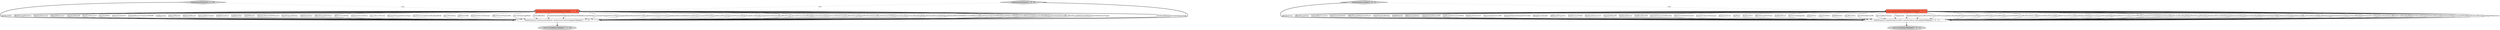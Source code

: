 digraph {
4 [style = filled, label = "tombstonesOnDelete['0', '1', '0']", fillcolor = lightgray, shape = diamond image = "AAA0AAABBB2BBB"];
3 [style = filled, label = "boolean tombstonesOnDelete@@@257@@@['1', '1', '0']", fillcolor = tomato, shape = box image = "AAA0AAABBB1BBB"];
6 [style = filled, label = "doSetProperty(\"xminFetchIntervalMs\",xminFetchIntervalMs)@@@298@@@['0', '0', '1']", fillcolor = white, shape = ellipse image = "AAA0AAABBB3BBB"];
7 [style = filled, label = "long xminFetchIntervalMs@@@297@@@['0', '0', '1']", fillcolor = tomato, shape = box image = "AAA0AAABBB3BBB"];
0 [style = filled, label = "return this@@@259@@@['1', '1', '0']", fillcolor = lightgray, shape = ellipse image = "AAA0AAABBB1BBB"];
8 [style = filled, label = "xminFetchIntervalMs['0', '0', '1']", fillcolor = lightgray, shape = diamond image = "AAA0AAABBB3BBB"];
1 [style = filled, label = "tombstonesOnDelete['1', '0', '0']", fillcolor = lightgray, shape = diamond image = "AAA0AAABBB1BBB"];
5 [style = filled, label = "return this@@@299@@@['0', '0', '1']", fillcolor = lightgray, shape = ellipse image = "AAA0AAABBB3BBB"];
2 [style = filled, label = "doSetProperty(\"tombstonesOnDelete\",tombstonesOnDelete)@@@258@@@['1', '1', '0']", fillcolor = white, shape = ellipse image = "AAA0AAABBB1BBB"];
7->6 [style = solid, label="databaseUser"];
7->6 [style = solid, label="offsetStorageTopic"];
3->2 [style = solid, label="databaseHistory"];
7->6 [style = solid, label="internalKeyConverter"];
7->6 [style = solid, label="tombstonesOnDelete"];
7->6 [style = solid, label="offsetStorageReplicationFactor"];
7->6 [style = solid, label="basicPropertyBinding"];
3->2 [style = solid, label="heartbeatTopicsPrefix"];
3->2 [style = solid, label="databasePort"];
3->2 [style = solid, label="offsetStoragePartitions"];
7->6 [style = solid, label="tableWhitelist"];
3->2 [style = solid, label="databaseHostname"];
7->6 [style = solid, label="offsetCommitPolicy"];
7->6 [style = solid, label="snapshotLockTimeoutMs"];
3->2 [style = solid, label="skippedOperations"];
4->2 [style = bold, label=""];
7->6 [style = solid, label="publicationAutocreateMode"];
3->2 [style = solid, label="snapshotDelayMs"];
7->6 [style = solid, label="databaseSslrootcert"];
7->6 [style = solid, label="statusUpdateIntervalMs"];
7->6 [style = solid, label="snapshotSelectStatementOverrides"];
6->5 [style = bold, label=""];
7->6 [style = solid, label="bridgeErrorHandler"];
3->2 [style = solid, label="databasePassword"];
3->2 [style = solid, label="snapshotMode"];
7->6 [style = solid, label="additionalProperties"];
3->2 [style = solid, label="columnIncludeList"];
7->6 [style = solid, label="timePrecisionMode"];
7->6 [style = solid, label="databaseSslpassword"];
3->2 [style = solid, label="retriableRestartConnectorWaitMs"];
1->2 [style = bold, label=""];
3->2 [style = solid, label="configuration"];
3->2 [style = solid, label="columnWhitelist"];
3->2 [style = solid, label="databaseDbname"];
7->6 [style = solid, label="snapshotDelayMs"];
7->6 [style = solid, label="databaseDbname"];
7->6 [style = solid, label="slotRetryDelayMs"];
3->2 [style = solid, label="messageKeyColumns"];
3->2 [style = solid, label="tableExcludeList"];
7->6 [style = solid, label="provideTransactionMetadata"];
3->2 [style = solid, label="maxBatchSize"];
7->6 [style = solid, label="databaseInitialStatements"];
7->6 [style = solid, label="includeUnknownDatatypes"];
3->2 [style = solid, label="tableWhitelist"];
3->2 [style = solid, label="databaseHistoryFileFilename"];
7->6 [style = solid, label="databaseSslcert"];
7->6 [style = solid, label="slotName"];
7->6 [style = solid, label="databasePort"];
7->6 [style = solid, label="offsetStorageFileName"];
3->2 [style = solid, label="basicPropertyBinding"];
3->2 [style = solid, label="tableIncludeList"];
3->2 [style = solid, label="offsetStorageFileName"];
7->6 [style = solid, label="slotMaxRetries"];
3->2 [style = solid, label="offsetCommitPolicy"];
3->2 [style = solid, label="databaseServerName"];
7->6 [style = solid, label="databaseTcpkeepalive"];
3->2 [style = solid, label="sourceStructVersion"];
7->6 [style = solid, label="pluginName"];
3->2 [style = solid, label="datatypePropagateSourceType"];
7->6 [style = solid, label="snapshotMode"];
7->6 [style = solid, label="tableBlacklist"];
3->2 [style = solid, label="eventProcessingFailureHandlingMode"];
7->6 [style = solid, label="maxBatchSize"];
7->6 [style = solid, label="xminFetchIntervalMs"];
7->6 [style = solid, label="messageKeyColumns"];
3->2 [style = solid, label="queryFetchSize"];
7->6 [style = solid, label="configuration"];
7->6 [style = solid, label="databaseSslkey"];
3->2 [style = solid, label="pollIntervalMs"];
3->2 [style = solid, label="databaseServerTimezone"];
3->2 [style = solid, label="offsetCommitTimeoutMs"];
3->2 [style = solid, label="sourceTimestampMode"];
7->6 [style = solid, label="sourceStructVersion"];
3->2 [style = solid, label="columnBlacklist"];
7->6 [style = solid, label="eventProcessingFailureHandlingMode"];
7->6 [style = solid, label="binaryHandlingMode"];
7->6 [style = solid, label="schemaWhitelist"];
4->3 [style = dotted, label="true"];
7->6 [style = solid, label="schemaBlacklist"];
7->6 [style = solid, label="sanitizeFieldNames"];
3->2 [style = solid, label="snapshotIsolationMode"];
3->2 [style = solid, label="databaseHistoryKafkaRecoveryAttempts"];
3->2 [style = solid, label="columnPropagateSourceType"];
3->2 [style = solid, label="snapshotSelectStatementOverrides"];
7->6 [style = solid, label="offsetFlushIntervalMs"];
3->2 [style = solid, label="databaseInstance"];
3->2 [style = solid, label="converters"];
7->6 [style = solid, label="toastedValuePlaceholder"];
3->2 [style = solid, label="databaseHistoryKafkaBootstrapServers"];
3->2 [style = solid, label="snapshotFetchSize"];
3->2 [style = solid, label="additionalProperties"];
8->6 [style = bold, label=""];
7->6 [style = solid, label="offsetCommitTimeoutMs"];
7->6 [style = solid, label="tableIgnoreBuiltin"];
8->7 [style = dotted, label="true"];
3->2 [style = solid, label="timePrecisionMode"];
7->6 [style = solid, label="converters"];
7->6 [style = solid, label="slotDropOnStop"];
7->6 [style = solid, label="internalValueConverter"];
3->2 [style = solid, label="bridgeErrorHandler"];
1->3 [style = dotted, label="true"];
7->6 [style = solid, label="columnBlacklist"];
7->6 [style = solid, label="snapshotCustomClass"];
3->2 [style = solid, label="snapshotLockTimeoutMs"];
3->2 [style = solid, label="offsetStorage"];
3->2 [style = solid, label="provideTransactionMetadata"];
2->0 [style = bold, label=""];
7->6 [style = solid, label="maxQueueSize"];
3->2 [style = solid, label="columnExcludeList"];
3->2 [style = solid, label="internalValueConverter"];
3->2 [style = solid, label="offsetStorageTopic"];
3->2 [style = solid, label="offsetFlushIntervalMs"];
3->2 [style = solid, label="tombstonesOnDelete"];
7->6 [style = solid, label="decimalHandlingMode"];
7->6 [style = solid, label="offsetStoragePartitions"];
3->2 [style = solid, label="maxQueueSize"];
7->6 [style = solid, label="databaseHistoryFileFilename"];
7->6 [style = solid, label="databaseSslfactory"];
7->6 [style = solid, label="hstoreHandlingMode"];
3->2 [style = solid, label="decimalHandlingMode"];
7->6 [style = solid, label="heartbeatTopicsPrefix"];
3->2 [style = solid, label="databaseHistoryKafkaTopic"];
3->2 [style = solid, label="databaseHistoryKafkaRecoveryPollIntervalMs"];
7->6 [style = solid, label="databaseSslmode"];
7->6 [style = solid, label="pollIntervalMs"];
3->2 [style = solid, label="databaseUser"];
3->2 [style = solid, label="tableBlacklist"];
3->2 [style = solid, label="tableIgnoreBuiltin"];
3->2 [style = solid, label="internalKeyConverter"];
7->6 [style = solid, label="schemaRefreshMode"];
7->6 [style = solid, label="offsetStorage"];
3->2 [style = solid, label="sanitizeFieldNames"];
7->6 [style = solid, label="heartbeatActionQuery"];
7->6 [style = solid, label="columnWhitelist"];
7->6 [style = solid, label="databaseServerName"];
7->6 [style = solid, label="heartbeatIntervalMs"];
3->2 [style = solid, label="heartbeatIntervalMs"];
7->6 [style = solid, label="intervalHandlingMode"];
7->6 [style = solid, label="slotStreamParams"];
7->6 [style = solid, label="databasePassword"];
3->2 [style = solid, label="offsetStorageReplicationFactor"];
7->6 [style = solid, label="publicationName"];
3->2 [style = solid, label="includeSchemaChanges"];
7->6 [style = solid, label="snapshotFetchSize"];
7->6 [style = solid, label="databaseHostname"];
7->6 [style = solid, label="skippedOperations"];
}
